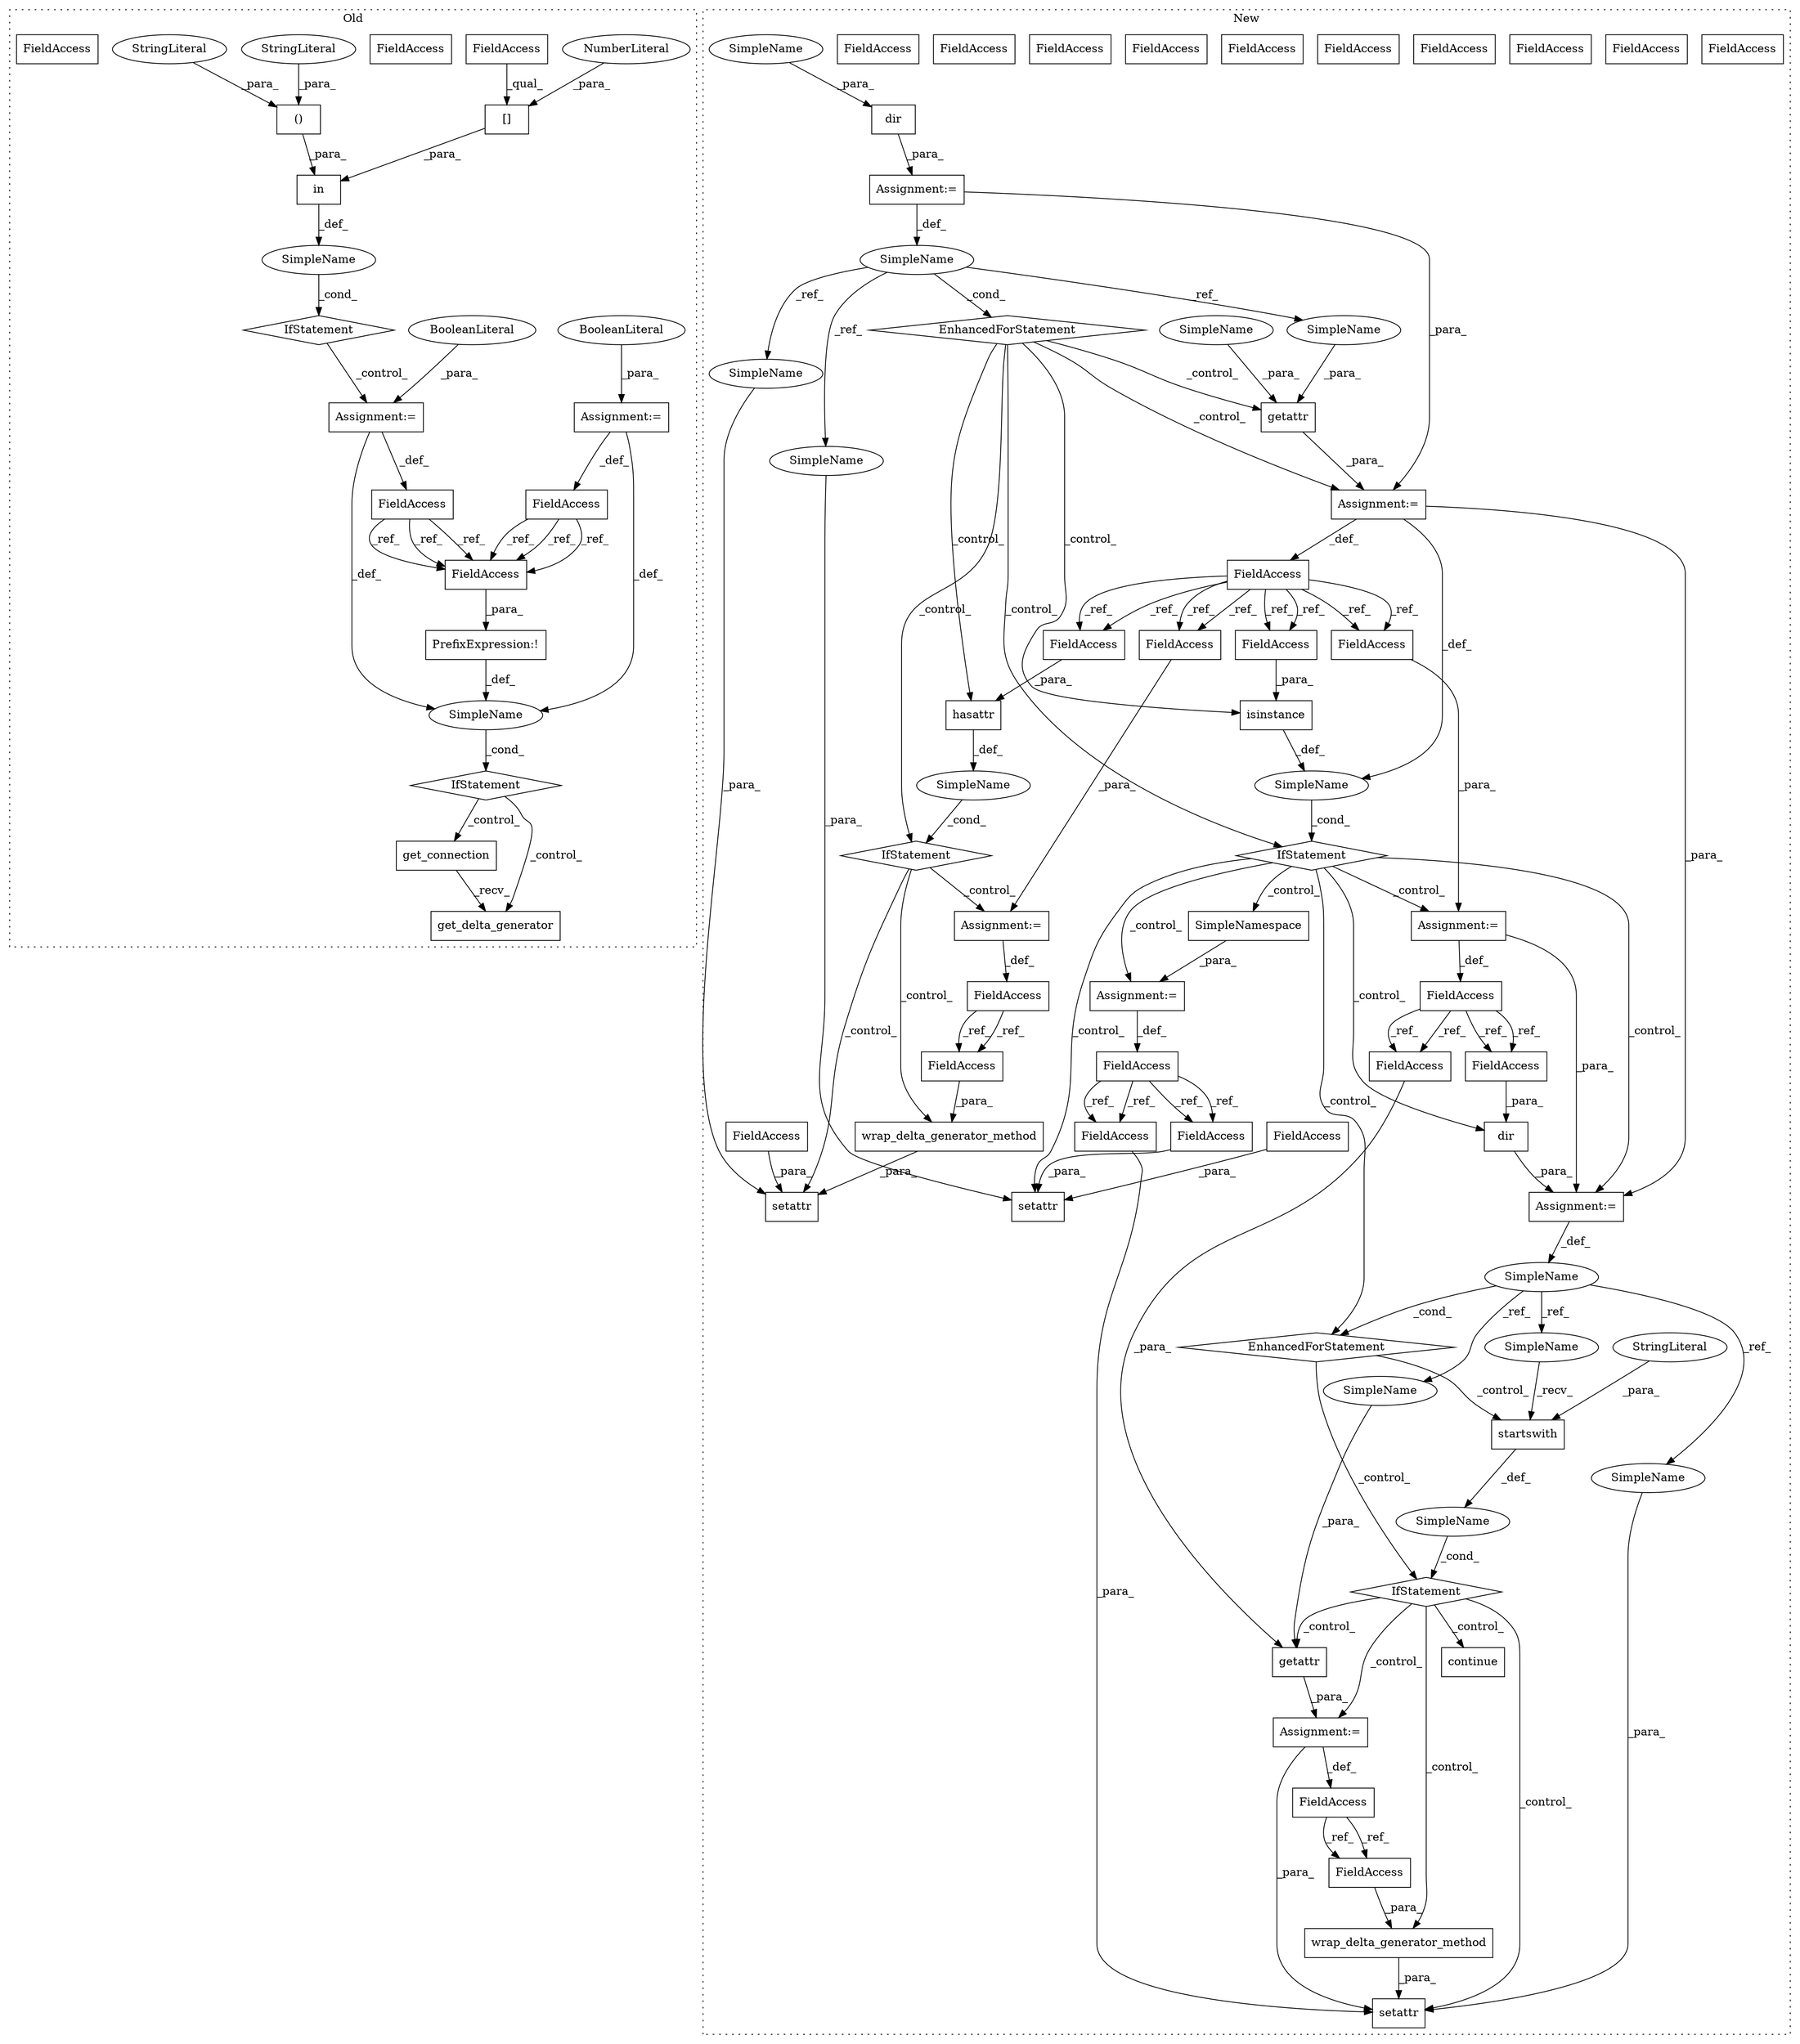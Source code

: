 digraph G {
subgraph cluster0 {
1 [label="IfStatement" a="25" s="5909,5958" l="8,3" shape="diamond"];
7 [label="Assignment:=" a="7" s="5987" l="1" shape="box"];
8 [label="SimpleName" a="42" s="" l="" shape="ellipse"];
15 [label="FieldAccess" a="22" s="5969" l="18" shape="box"];
17 [label="()" a="106" s="5937" l="21" shape="box"];
18 [label="PrefixExpression:!" a="38" s="6008" l="1" shape="box"];
23 [label="in" a="105" s="5917" l="41" shape="box"];
24 [label="[]" a="2" s="5917,5927" l="9,1" shape="box"];
25 [label="NumberLiteral" a="34" s="5926" l="1" shape="ellipse"];
30 [label="get_connection" a="32" s="6048" l="16" shape="box"];
31 [label="BooleanLiteral" a="9" s="5988" l="4" shape="ellipse"];
34 [label="FieldAccess" a="22" s="5917" l="8" shape="box"];
35 [label="FieldAccess" a="22" s="6009" l="18" shape="box"];
42 [label="FieldAccess" a="22" s="5879" l="18" shape="box"];
48 [label="SimpleName" a="42" s="" l="" shape="ellipse"];
49 [label="IfStatement" a="25" s="6004,6027" l="4,2" shape="diamond"];
50 [label="get_delta_generator" a="32" s="6065" l="21" shape="box"];
65 [label="Assignment:=" a="7" s="5897" l="1" shape="box"];
66 [label="BooleanLiteral" a="9" s="5898" l="5" shape="ellipse"];
68 [label="StringLiteral" a="45" s="5937" l="4" shape="ellipse"];
69 [label="StringLiteral" a="45" s="5954" l="4" shape="ellipse"];
71 [label="FieldAccess" a="22" s="6009" l="18" shape="box"];
88 [label="FieldAccess" a="22" s="6009" l="18" shape="box"];
label = "Old";
style="dotted";
}
subgraph cluster1 {
2 [label="isinstance" a="32" s="1747,1780" l="11,1" shape="box"];
3 [label="IfStatement" a="25" s="1743,1781" l="4,2" shape="diamond"];
4 [label="FieldAccess" a="22" s="1758" l="6" shape="box"];
5 [label="Assignment:=" a="7" s="2070" l="1" shape="box"];
6 [label="SimpleName" a="42" s="" l="" shape="ellipse"];
9 [label="Assignment:=" a="7" s="1819" l="1" shape="box"];
10 [label="IfStatement" a="25" s="1989,2016" l="4,2" shape="diamond"];
11 [label="SimpleName" a="42" s="" l="" shape="ellipse"];
12 [label="FieldAccess" a="22" s="2064" l="6" shape="box"];
13 [label="FieldAccess" a="22" s="1551" l="6" shape="box"];
14 [label="FieldAccess" a="22" s="1817" l="2" shape="box"];
16 [label="SimpleName" a="42" s="1515" l="4" shape="ellipse"];
19 [label="startswith" a="32" s="2001,2015" l="11,1" shape="box"];
20 [label="wrap_delta_generator_method" a="32" s="2126,2160" l="28,1" shape="box"];
21 [label="setattr" a="32" s="1666,1726" l="8,1" shape="box"];
22 [label="wrap_delta_generator_method" a="32" s="1691,1725" l="28,1" shape="box"];
26 [label="setattr" a="32" s="1847,1874" l="8,1" shape="box"];
27 [label="EnhancedForStatement" a="70" s="1455,1541" l="53,2" shape="diamond"];
28 [label="setattr" a="32" s="2107,2161" l="8,1" shape="box"];
29 [label="EnhancedForStatement" a="70" s="1885,1975" l="61,2" shape="diamond"];
32 [label="SimpleName" a="42" s="1953" l="7" shape="ellipse"];
33 [label="SimpleName" a="42" s="" l="" shape="ellipse"];
36 [label="FieldAccess" a="22" s="2154" l="6" shape="box"];
37 [label="FieldAccess" a="22" s="1650" l="6" shape="box"];
38 [label="FieldAccess" a="22" s="1674" l="11" shape="box"];
39 [label="FieldAccess" a="22" s="1855" l="11" shape="box"];
40 [label="FieldAccess" a="22" s="1643" l="6" shape="box"];
41 [label="continue" a="18" s="2032" l="9" shape="box"];
43 [label="FieldAccess" a="22" s="1801" l="6" shape="box"];
44 [label="FieldAccess" a="22" s="1872" l="2" shape="box"];
45 [label="FieldAccess" a="22" s="1606" l="6" shape="box"];
46 [label="FieldAccess" a="22" s="2115" l="2" shape="box"];
47 [label="FieldAccess" a="22" s="1719" l="6" shape="box"];
51 [label="IfStatement" a="25" s="1594,1631" l="4,2" shape="diamond"];
52 [label="hasattr" a="32" s="1598,1630" l="8,1" shape="box"];
53 [label="dir" a="32" s="1522,1540" l="4,1" shape="box"];
54 [label="FieldAccess" a="22" s="1793" l="7" shape="box"];
55 [label="FieldAccess" a="22" s="2079" l="7" shape="box"];
56 [label="FieldAccess" a="22" s="1967" l="7" shape="box"];
57 [label="getattr" a="32" s="1558,1585" l="8,1" shape="box"];
58 [label="getattr" a="32" s="2071,2094" l="8,1" shape="box"];
59 [label="dir" a="32" s="1963,1974" l="4,1" shape="box"];
60 [label="Assignment:=" a="7" s="1649" l="1" shape="box"];
61 [label="Assignment:=" a="7" s="1455,1541" l="53,2" shape="box"];
62 [label="Assignment:=" a="7" s="1800" l="1" shape="box"];
63 [label="Assignment:=" a="7" s="1885,1975" l="61,2" shape="box"];
64 [label="StringLiteral" a="45" s="2012" l="3" shape="ellipse"];
67 [label="Assignment:=" a="7" s="1557" l="1" shape="box"];
70 [label="SimpleNamespace" a="32" s="1820" l="17" shape="box"];
72 [label="SimpleName" a="42" s="2087" l="7" shape="ellipse"];
73 [label="SimpleName" a="42" s="1993" l="7" shape="ellipse"];
74 [label="SimpleName" a="42" s="2118" l="7" shape="ellipse"];
75 [label="FieldAccess" a="22" s="1967" l="7" shape="box"];
76 [label="FieldAccess" a="22" s="2079" l="7" shape="box"];
77 [label="SimpleName" a="42" s="1867" l="4" shape="ellipse"];
78 [label="SimpleName" a="42" s="1686" l="4" shape="ellipse"];
79 [label="SimpleName" a="42" s="1581" l="4" shape="ellipse"];
80 [label="FieldAccess" a="22" s="2154" l="6" shape="box"];
81 [label="SimpleName" a="42" s="1566" l="14" shape="ellipse"];
82 [label="SimpleName" a="42" s="1526" l="14" shape="ellipse"];
83 [label="FieldAccess" a="22" s="1719" l="6" shape="box"];
84 [label="FieldAccess" a="22" s="1801" l="6" shape="box"];
85 [label="FieldAccess" a="22" s="1758" l="6" shape="box"];
86 [label="FieldAccess" a="22" s="1606" l="6" shape="box"];
87 [label="FieldAccess" a="22" s="1650" l="6" shape="box"];
89 [label="FieldAccess" a="22" s="2115" l="2" shape="box"];
90 [label="FieldAccess" a="22" s="1872" l="2" shape="box"];
label = "New";
style="dotted";
}
1 -> 7 [label="_control_"];
2 -> 6 [label="_def_"];
3 -> 29 [label="_control_"];
3 -> 62 [label="_control_"];
3 -> 59 [label="_control_"];
3 -> 70 [label="_control_"];
3 -> 26 [label="_control_"];
3 -> 63 [label="_control_"];
3 -> 9 [label="_control_"];
5 -> 28 [label="_para_"];
5 -> 12 [label="_def_"];
6 -> 3 [label="_cond_"];
7 -> 15 [label="_def_"];
7 -> 48 [label="_def_"];
8 -> 1 [label="_cond_"];
9 -> 14 [label="_def_"];
10 -> 41 [label="_control_"];
10 -> 5 [label="_control_"];
10 -> 28 [label="_control_"];
10 -> 20 [label="_control_"];
10 -> 58 [label="_control_"];
11 -> 10 [label="_cond_"];
12 -> 80 [label="_ref_"];
12 -> 80 [label="_ref_"];
13 -> 85 [label="_ref_"];
13 -> 87 [label="_ref_"];
13 -> 87 [label="_ref_"];
13 -> 85 [label="_ref_"];
13 -> 86 [label="_ref_"];
13 -> 86 [label="_ref_"];
13 -> 84 [label="_ref_"];
13 -> 84 [label="_ref_"];
14 -> 89 [label="_ref_"];
14 -> 89 [label="_ref_"];
14 -> 90 [label="_ref_"];
14 -> 90 [label="_ref_"];
15 -> 88 [label="_ref_"];
15 -> 88 [label="_ref_"];
15 -> 88 [label="_ref_"];
16 -> 79 [label="_ref_"];
16 -> 27 [label="_cond_"];
16 -> 77 [label="_ref_"];
16 -> 78 [label="_ref_"];
17 -> 23 [label="_para_"];
18 -> 48 [label="_def_"];
19 -> 11 [label="_def_"];
20 -> 28 [label="_para_"];
22 -> 21 [label="_para_"];
23 -> 8 [label="_def_"];
24 -> 23 [label="_para_"];
25 -> 24 [label="_para_"];
27 -> 51 [label="_control_"];
27 -> 2 [label="_control_"];
27 -> 52 [label="_control_"];
27 -> 3 [label="_control_"];
27 -> 57 [label="_control_"];
27 -> 67 [label="_control_"];
29 -> 10 [label="_control_"];
29 -> 19 [label="_control_"];
30 -> 50 [label="_recv_"];
31 -> 7 [label="_para_"];
32 -> 29 [label="_cond_"];
32 -> 73 [label="_ref_"];
32 -> 74 [label="_ref_"];
32 -> 72 [label="_ref_"];
33 -> 51 [label="_cond_"];
34 -> 24 [label="_qual_"];
38 -> 21 [label="_para_"];
39 -> 26 [label="_para_"];
40 -> 83 [label="_ref_"];
40 -> 83 [label="_ref_"];
42 -> 88 [label="_ref_"];
42 -> 88 [label="_ref_"];
42 -> 88 [label="_ref_"];
48 -> 49 [label="_cond_"];
49 -> 50 [label="_control_"];
49 -> 30 [label="_control_"];
51 -> 22 [label="_control_"];
51 -> 60 [label="_control_"];
51 -> 21 [label="_control_"];
52 -> 33 [label="_def_"];
53 -> 61 [label="_para_"];
54 -> 76 [label="_ref_"];
54 -> 76 [label="_ref_"];
54 -> 75 [label="_ref_"];
54 -> 75 [label="_ref_"];
57 -> 67 [label="_para_"];
58 -> 5 [label="_para_"];
59 -> 63 [label="_para_"];
60 -> 40 [label="_def_"];
61 -> 16 [label="_def_"];
61 -> 67 [label="_para_"];
62 -> 63 [label="_para_"];
62 -> 54 [label="_def_"];
63 -> 32 [label="_def_"];
64 -> 19 [label="_para_"];
65 -> 48 [label="_def_"];
65 -> 42 [label="_def_"];
66 -> 65 [label="_para_"];
67 -> 63 [label="_para_"];
67 -> 13 [label="_def_"];
67 -> 6 [label="_def_"];
68 -> 17 [label="_para_"];
69 -> 17 [label="_para_"];
70 -> 9 [label="_para_"];
72 -> 58 [label="_para_"];
73 -> 19 [label="_recv_"];
74 -> 28 [label="_para_"];
75 -> 59 [label="_para_"];
76 -> 58 [label="_para_"];
77 -> 26 [label="_para_"];
78 -> 21 [label="_para_"];
79 -> 57 [label="_para_"];
80 -> 20 [label="_para_"];
81 -> 57 [label="_para_"];
82 -> 53 [label="_para_"];
83 -> 22 [label="_para_"];
84 -> 62 [label="_para_"];
85 -> 2 [label="_para_"];
86 -> 52 [label="_para_"];
87 -> 60 [label="_para_"];
88 -> 18 [label="_para_"];
89 -> 28 [label="_para_"];
90 -> 26 [label="_para_"];
}